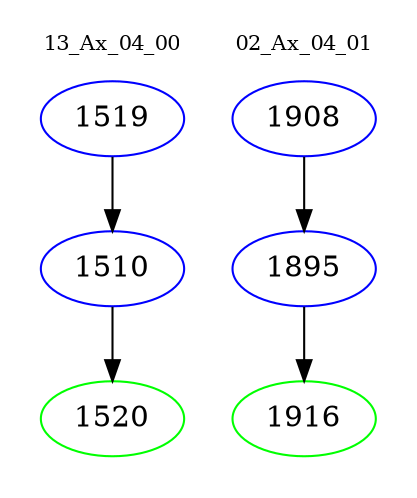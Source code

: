 digraph{
subgraph cluster_0 {
color = white
label = "13_Ax_04_00";
fontsize=10;
T0_1519 [label="1519", color="blue"]
T0_1519 -> T0_1510 [color="black"]
T0_1510 [label="1510", color="blue"]
T0_1510 -> T0_1520 [color="black"]
T0_1520 [label="1520", color="green"]
}
subgraph cluster_1 {
color = white
label = "02_Ax_04_01";
fontsize=10;
T1_1908 [label="1908", color="blue"]
T1_1908 -> T1_1895 [color="black"]
T1_1895 [label="1895", color="blue"]
T1_1895 -> T1_1916 [color="black"]
T1_1916 [label="1916", color="green"]
}
}
